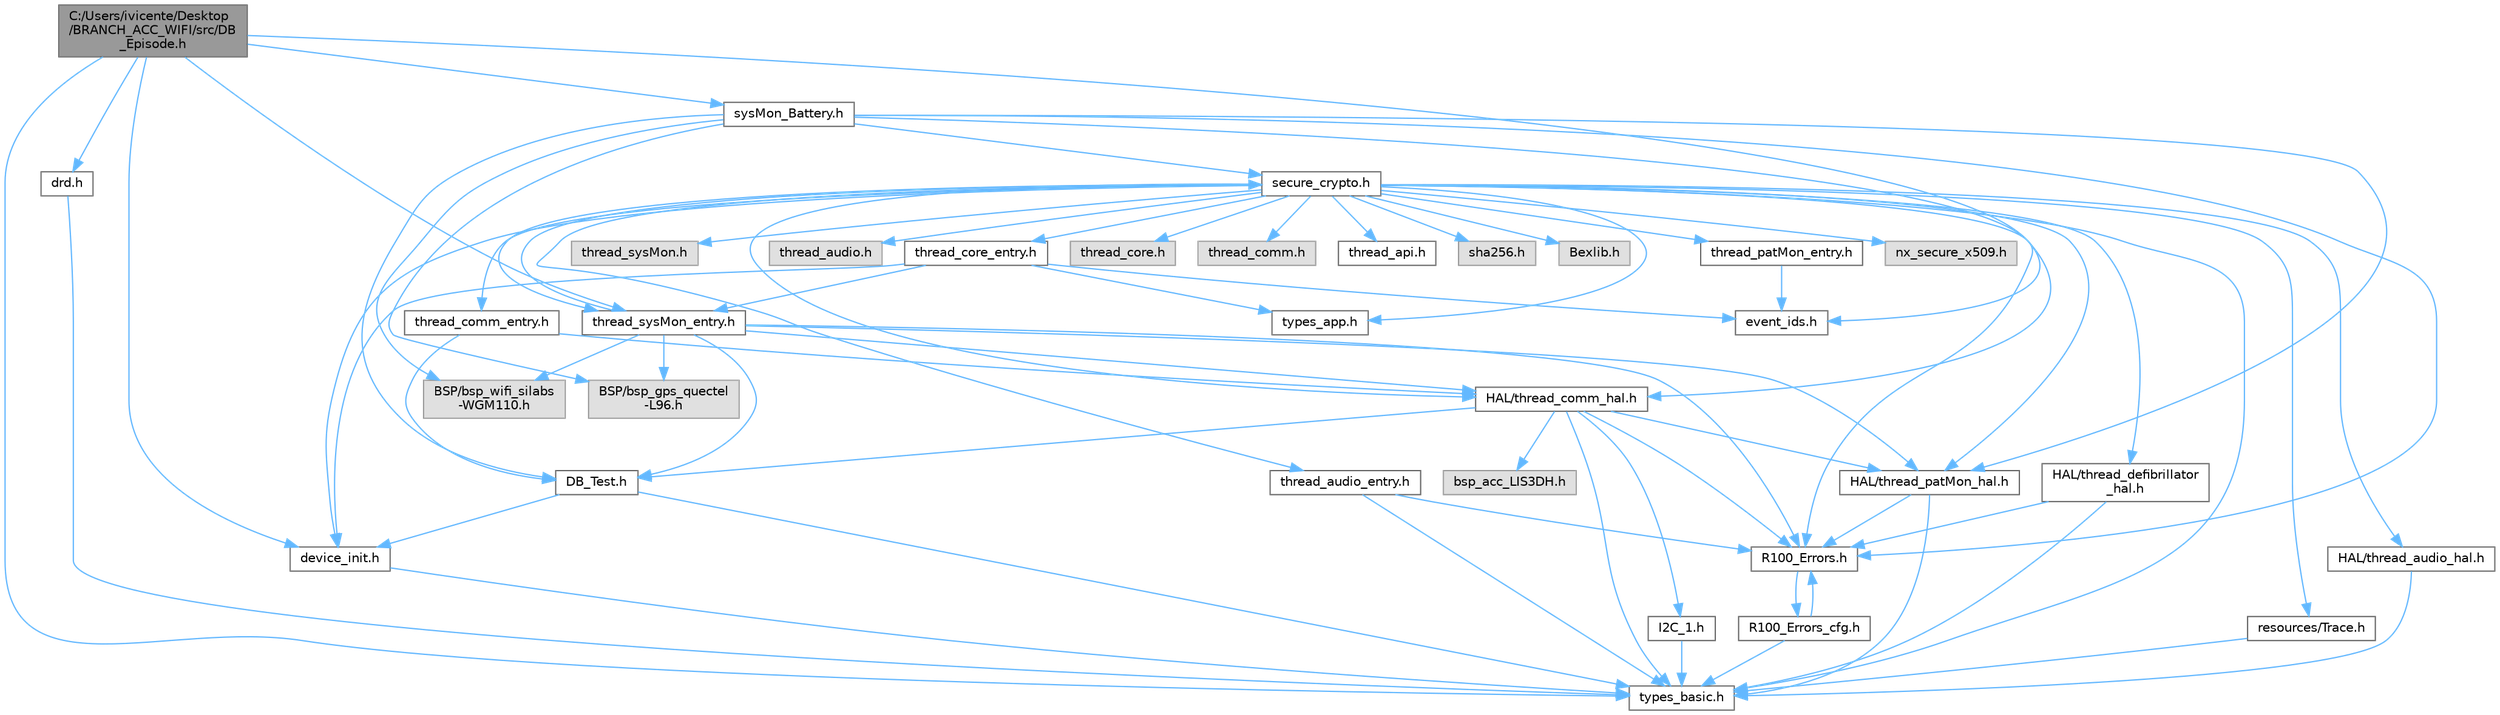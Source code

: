 digraph "C:/Users/ivicente/Desktop/BRANCH_ACC_WIFI/src/DB_Episode.h"
{
 // LATEX_PDF_SIZE
  bgcolor="transparent";
  edge [fontname=Helvetica,fontsize=10,labelfontname=Helvetica,labelfontsize=10];
  node [fontname=Helvetica,fontsize=10,shape=box,height=0.2,width=0.4];
  Node1 [id="Node000001",label="C:/Users/ivicente/Desktop\l/BRANCH_ACC_WIFI/src/DB\l_Episode.h",height=0.2,width=0.4,color="gray40", fillcolor="grey60", style="filled", fontcolor="black",tooltip="Episode header file."];
  Node1 -> Node2 [id="edge1_Node000001_Node000002",color="steelblue1",style="solid",tooltip=" "];
  Node2 [id="Node000002",label="device_init.h",height=0.2,width=0.4,color="grey40", fillcolor="white", style="filled",URL="$a00017.html",tooltip=" "];
  Node2 -> Node3 [id="edge2_Node000002_Node000003",color="steelblue1",style="solid",tooltip=" "];
  Node3 [id="Node000003",label="types_basic.h",height=0.2,width=0.4,color="grey40", fillcolor="white", style="filled",URL="$a00137.html",tooltip="Basic Types' definition."];
  Node1 -> Node3 [id="edge3_Node000001_Node000003",color="steelblue1",style="solid",tooltip=" "];
  Node1 -> Node4 [id="edge4_Node000001_Node000004",color="steelblue1",style="solid",tooltip=" "];
  Node4 [id="Node000004",label="drd.h",height=0.2,width=0.4,color="grey40", fillcolor="white", style="filled",URL="$a00140.html",tooltip="Basic Types Definition."];
  Node4 -> Node3 [id="edge5_Node000004_Node000003",color="steelblue1",style="solid",tooltip=" "];
  Node1 -> Node5 [id="edge6_Node000001_Node000005",color="steelblue1",style="solid",tooltip=" "];
  Node5 [id="Node000005",label="sysMon_Battery.h",height=0.2,width=0.4,color="grey40", fillcolor="white", style="filled",URL="$a00056.html",tooltip="Header with functions related to the battery services."];
  Node5 -> Node6 [id="edge7_Node000005_Node000006",color="steelblue1",style="solid",tooltip=" "];
  Node6 [id="Node000006",label="R100_Errors.h",height=0.2,width=0.4,color="grey40", fillcolor="white", style="filled",URL="$a00038.html",tooltip=" "];
  Node6 -> Node7 [id="edge8_Node000006_Node000007",color="steelblue1",style="solid",tooltip=" "];
  Node7 [id="Node000007",label="R100_Errors_cfg.h",height=0.2,width=0.4,color="grey40", fillcolor="white", style="filled",URL="$a00044.html",tooltip=" "];
  Node7 -> Node6 [id="edge9_Node000007_Node000006",color="steelblue1",style="solid",tooltip=" "];
  Node7 -> Node3 [id="edge10_Node000007_Node000003",color="steelblue1",style="solid",tooltip=" "];
  Node5 -> Node8 [id="edge11_Node000005_Node000008",color="steelblue1",style="solid",tooltip=" "];
  Node8 [id="Node000008",label="HAL/thread_patMon_hal.h",height=0.2,width=0.4,color="grey40", fillcolor="white", style="filled",URL="$a00221.html",tooltip="Header with functions related to the patMon BSP service."];
  Node8 -> Node3 [id="edge12_Node000008_Node000003",color="steelblue1",style="solid",tooltip=" "];
  Node8 -> Node6 [id="edge13_Node000008_Node000006",color="steelblue1",style="solid",tooltip=" "];
  Node5 -> Node9 [id="edge14_Node000005_Node000009",color="steelblue1",style="solid",tooltip=" "];
  Node9 [id="Node000009",label="HAL/thread_comm_hal.h",height=0.2,width=0.4,color="grey40", fillcolor="white", style="filled",URL="$a00191.html",tooltip="Header with functions related to the HAL Comm."];
  Node9 -> Node6 [id="edge15_Node000009_Node000006",color="steelblue1",style="solid",tooltip=" "];
  Node9 -> Node3 [id="edge16_Node000009_Node000003",color="steelblue1",style="solid",tooltip=" "];
  Node9 -> Node8 [id="edge17_Node000009_Node000008",color="steelblue1",style="solid",tooltip=" "];
  Node9 -> Node10 [id="edge18_Node000009_Node000010",color="steelblue1",style="solid",tooltip=" "];
  Node10 [id="Node000010",label="DB_Test.h",height=0.2,width=0.4,color="grey40", fillcolor="white", style="filled",URL="$a00011.html",tooltip="Test File header file."];
  Node10 -> Node2 [id="edge19_Node000010_Node000002",color="steelblue1",style="solid",tooltip=" "];
  Node10 -> Node3 [id="edge20_Node000010_Node000003",color="steelblue1",style="solid",tooltip=" "];
  Node9 -> Node11 [id="edge21_Node000009_Node000011",color="steelblue1",style="solid",tooltip=" "];
  Node11 [id="Node000011",label="I2C_1.h",height=0.2,width=0.4,color="grey40", fillcolor="white", style="filled",URL="$a00161.html",tooltip="Header with functions related to the I2C-1."];
  Node11 -> Node3 [id="edge22_Node000011_Node000003",color="steelblue1",style="solid",tooltip=" "];
  Node9 -> Node12 [id="edge23_Node000009_Node000012",color="steelblue1",style="solid",tooltip=" "];
  Node12 [id="Node000012",label="bsp_acc_LIS3DH.h",height=0.2,width=0.4,color="grey60", fillcolor="#E0E0E0", style="filled",tooltip=" "];
  Node5 -> Node10 [id="edge24_Node000005_Node000010",color="steelblue1",style="solid",tooltip=" "];
  Node5 -> Node13 [id="edge25_Node000005_Node000013",color="steelblue1",style="solid",tooltip=" "];
  Node13 [id="Node000013",label="secure_crypto.h",height=0.2,width=0.4,color="grey40", fillcolor="white", style="filled",URL="$a00050.html",tooltip="NetX secure for check certificates."];
  Node13 -> Node14 [id="edge26_Node000013_Node000014",color="steelblue1",style="solid",tooltip=" "];
  Node14 [id="Node000014",label="nx_secure_x509.h",height=0.2,width=0.4,color="grey60", fillcolor="#E0E0E0", style="filled",tooltip=" "];
  Node13 -> Node9 [id="edge27_Node000013_Node000009",color="steelblue1",style="solid",tooltip=" "];
  Node13 -> Node2 [id="edge28_Node000013_Node000002",color="steelblue1",style="solid",tooltip=" "];
  Node13 -> Node15 [id="edge29_Node000013_Node000015",color="steelblue1",style="solid",tooltip=" "];
  Node15 [id="Node000015",label="resources/Trace.h",height=0.2,width=0.4,color="grey40", fillcolor="white", style="filled",URL="$a00251.html",tooltip=" "];
  Node15 -> Node3 [id="edge30_Node000015_Node000003",color="steelblue1",style="solid",tooltip=" "];
  Node13 -> Node6 [id="edge31_Node000013_Node000006",color="steelblue1",style="solid",tooltip=" "];
  Node13 -> Node3 [id="edge32_Node000013_Node000003",color="steelblue1",style="solid",tooltip=" "];
  Node13 -> Node16 [id="edge33_Node000013_Node000016",color="steelblue1",style="solid",tooltip=" "];
  Node16 [id="Node000016",label="types_app.h",height=0.2,width=0.4,color="grey40", fillcolor="white", style="filled",URL="$a00134.html",tooltip="Common Types' definition."];
  Node13 -> Node17 [id="edge34_Node000013_Node000017",color="steelblue1",style="solid",tooltip=" "];
  Node17 [id="Node000017",label="HAL/thread_defibrillator\l_hal.h",height=0.2,width=0.4,color="grey40", fillcolor="white", style="filled",URL="$a00203.html",tooltip="Header with functions related to the defibrillator BSP service."];
  Node17 -> Node3 [id="edge35_Node000017_Node000003",color="steelblue1",style="solid",tooltip=" "];
  Node17 -> Node6 [id="edge36_Node000017_Node000006",color="steelblue1",style="solid",tooltip=" "];
  Node13 -> Node8 [id="edge37_Node000013_Node000008",color="steelblue1",style="solid",tooltip=" "];
  Node13 -> Node18 [id="edge38_Node000013_Node000018",color="steelblue1",style="solid",tooltip=" "];
  Node18 [id="Node000018",label="HAL/thread_audio_hal.h",height=0.2,width=0.4,color="grey40", fillcolor="white", style="filled",URL="$a00185.html",tooltip="Header with functions related to the audio BSP service."];
  Node18 -> Node3 [id="edge39_Node000018_Node000003",color="steelblue1",style="solid",tooltip=" "];
  Node13 -> Node19 [id="edge40_Node000013_Node000019",color="steelblue1",style="solid",tooltip=" "];
  Node19 [id="Node000019",label="thread_comm_entry.h",height=0.2,width=0.4,color="grey40", fillcolor="white", style="filled",URL="$a00083.html",tooltip="Header for Comm Thread entry."];
  Node19 -> Node9 [id="edge41_Node000019_Node000009",color="steelblue1",style="solid",tooltip=" "];
  Node19 -> Node10 [id="edge42_Node000019_Node000010",color="steelblue1",style="solid",tooltip=" "];
  Node13 -> Node20 [id="edge43_Node000013_Node000020",color="steelblue1",style="solid",tooltip=" "];
  Node20 [id="Node000020",label="thread_patMon_entry.h",height=0.2,width=0.4,color="grey40", fillcolor="white", style="filled",URL="$a00119.html",tooltip=" "];
  Node20 -> Node21 [id="edge44_Node000020_Node000021",color="steelblue1",style="solid",tooltip=" "];
  Node21 [id="Node000021",label="event_ids.h",height=0.2,width=0.4,color="grey40", fillcolor="white", style="filled",URL="$a00020.html",tooltip="Event identifiers header file."];
  Node13 -> Node22 [id="edge45_Node000013_Node000022",color="steelblue1",style="solid",tooltip=" "];
  Node22 [id="Node000022",label="thread_sysMon_entry.h",height=0.2,width=0.4,color="grey40", fillcolor="white", style="filled",URL="$a00131.html",tooltip="Header with functions related to the system monitor service."];
  Node22 -> Node6 [id="edge46_Node000022_Node000006",color="steelblue1",style="solid",tooltip=" "];
  Node22 -> Node8 [id="edge47_Node000022_Node000008",color="steelblue1",style="solid",tooltip=" "];
  Node22 -> Node9 [id="edge48_Node000022_Node000009",color="steelblue1",style="solid",tooltip=" "];
  Node22 -> Node10 [id="edge49_Node000022_Node000010",color="steelblue1",style="solid",tooltip=" "];
  Node22 -> Node13 [id="edge50_Node000022_Node000013",color="steelblue1",style="solid",tooltip=" "];
  Node22 -> Node23 [id="edge51_Node000022_Node000023",color="steelblue1",style="solid",tooltip=" "];
  Node23 [id="Node000023",label="BSP/bsp_wifi_silabs\l-WGM110.h",height=0.2,width=0.4,color="grey60", fillcolor="#E0E0E0", style="filled",tooltip=" "];
  Node22 -> Node24 [id="edge52_Node000022_Node000024",color="steelblue1",style="solid",tooltip=" "];
  Node24 [id="Node000024",label="BSP/bsp_gps_quectel\l-L96.h",height=0.2,width=0.4,color="grey60", fillcolor="#E0E0E0", style="filled",tooltip=" "];
  Node13 -> Node25 [id="edge53_Node000013_Node000025",color="steelblue1",style="solid",tooltip=" "];
  Node25 [id="Node000025",label="thread_sysMon.h",height=0.2,width=0.4,color="grey60", fillcolor="#E0E0E0", style="filled",tooltip=" "];
  Node13 -> Node26 [id="edge54_Node000013_Node000026",color="steelblue1",style="solid",tooltip=" "];
  Node26 [id="Node000026",label="thread_audio_entry.h",height=0.2,width=0.4,color="grey40", fillcolor="white", style="filled",URL="$a00077.html",tooltip="Header with functions related to the audio service."];
  Node26 -> Node6 [id="edge55_Node000026_Node000006",color="steelblue1",style="solid",tooltip=" "];
  Node26 -> Node3 [id="edge56_Node000026_Node000003",color="steelblue1",style="solid",tooltip=" "];
  Node13 -> Node27 [id="edge57_Node000013_Node000027",color="steelblue1",style="solid",tooltip=" "];
  Node27 [id="Node000027",label="thread_audio.h",height=0.2,width=0.4,color="grey60", fillcolor="#E0E0E0", style="filled",tooltip=" "];
  Node13 -> Node28 [id="edge58_Node000013_Node000028",color="steelblue1",style="solid",tooltip=" "];
  Node28 [id="Node000028",label="thread_core_entry.h",height=0.2,width=0.4,color="grey40", fillcolor="white", style="filled",URL="$a00089.html",tooltip="Header with functions related to the core service."];
  Node28 -> Node2 [id="edge59_Node000028_Node000002",color="steelblue1",style="solid",tooltip=" "];
  Node28 -> Node16 [id="edge60_Node000028_Node000016",color="steelblue1",style="solid",tooltip=" "];
  Node28 -> Node21 [id="edge61_Node000028_Node000021",color="steelblue1",style="solid",tooltip=" "];
  Node28 -> Node22 [id="edge62_Node000028_Node000022",color="steelblue1",style="solid",tooltip=" "];
  Node13 -> Node29 [id="edge63_Node000013_Node000029",color="steelblue1",style="solid",tooltip=" "];
  Node29 [id="Node000029",label="thread_core.h",height=0.2,width=0.4,color="grey60", fillcolor="#E0E0E0", style="filled",tooltip=" "];
  Node13 -> Node30 [id="edge64_Node000013_Node000030",color="steelblue1",style="solid",tooltip=" "];
  Node30 [id="Node000030",label="thread_comm.h",height=0.2,width=0.4,color="grey60", fillcolor="#E0E0E0", style="filled",tooltip=" "];
  Node13 -> Node31 [id="edge65_Node000013_Node000031",color="steelblue1",style="solid",tooltip=" "];
  Node31 [id="Node000031",label="thread_api.h",height=0.2,width=0.4,color="grey40", fillcolor="white", style="filled",URL="$a00071.html",tooltip="Header with functions related to thread APIs."];
  Node13 -> Node32 [id="edge66_Node000013_Node000032",color="steelblue1",style="solid",tooltip=" "];
  Node32 [id="Node000032",label="sha256.h",height=0.2,width=0.4,color="grey60", fillcolor="#E0E0E0", style="filled",tooltip=" "];
  Node13 -> Node33 [id="edge67_Node000013_Node000033",color="steelblue1",style="solid",tooltip=" "];
  Node33 [id="Node000033",label="Bexlib.h",height=0.2,width=0.4,color="grey60", fillcolor="#E0E0E0", style="filled",tooltip=" "];
  Node5 -> Node23 [id="edge68_Node000005_Node000023",color="steelblue1",style="solid",tooltip=" "];
  Node5 -> Node24 [id="edge69_Node000005_Node000024",color="steelblue1",style="solid",tooltip=" "];
  Node1 -> Node22 [id="edge70_Node000001_Node000022",color="steelblue1",style="solid",tooltip=" "];
  Node1 -> Node21 [id="edge71_Node000001_Node000021",color="steelblue1",style="solid",tooltip=" "];
}
